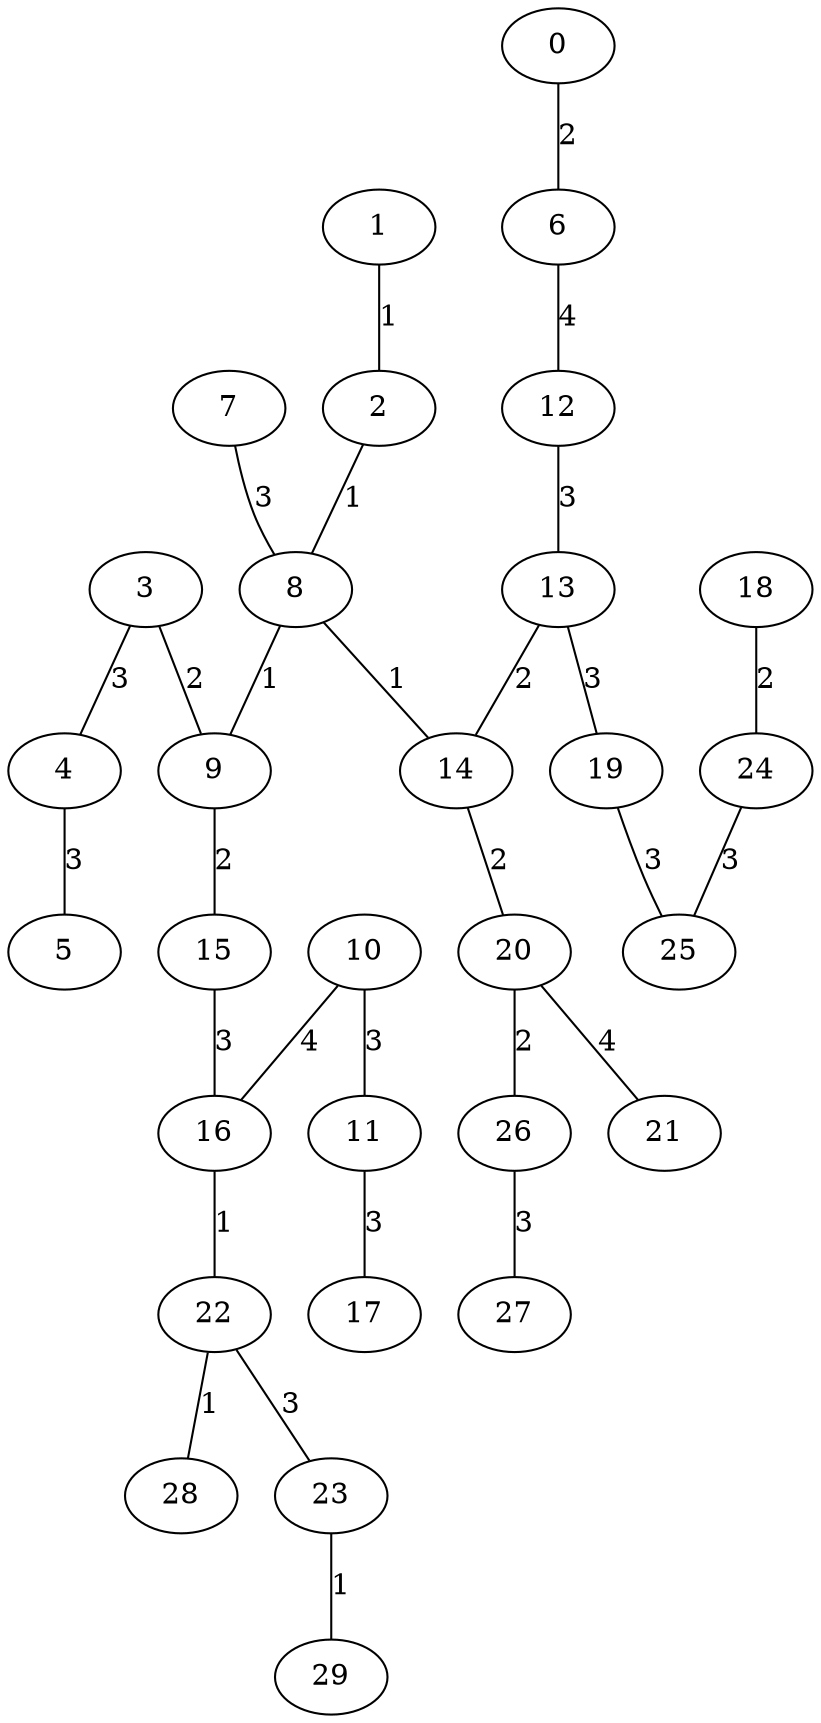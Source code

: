 graph{
   10;
   18;
   16;
   7;
   0;
   22;
   28;
   8;
   11;
   13;
   1;
   17;
   6;
   23;
   29;
   19;
   14;
   3;
   20;
   26;
   2;
   4;
   12;
   9;
   15;
   24;
   25;
   21;
   27;
   5;
   24 -- 25 [label="3"];
   14 -- 20 [label="2"];
   15 -- 16 [label="3"];
   10 -- 16 [label="4"];
   22 -- 28 [label="1"];
   19 -- 25 [label="3"];
   13 -- 19 [label="3"];
   3 -- 9 [label="2"];
   1 -- 2 [label="1"];
   16 -- 22 [label="1"];
   20 -- 21 [label="4"];
   3 -- 4 [label="3"];
   0 -- 6 [label="2"];
   13 -- 14 [label="2"];
   9 -- 15 [label="2"];
   2 -- 8 [label="1"];
   23 -- 29 [label="1"];
   26 -- 27 [label="3"];
   7 -- 8 [label="3"];
   18 -- 24 [label="2"];
   4 -- 5 [label="3"];
   11 -- 17 [label="3"];
   8 -- 14 [label="1"];
   8 -- 9 [label="1"];
   20 -- 26 [label="2"];
   10 -- 11 [label="3"];
   12 -- 13 [label="3"];
   22 -- 23 [label="3"];
   6 -- 12 [label="4"];
}